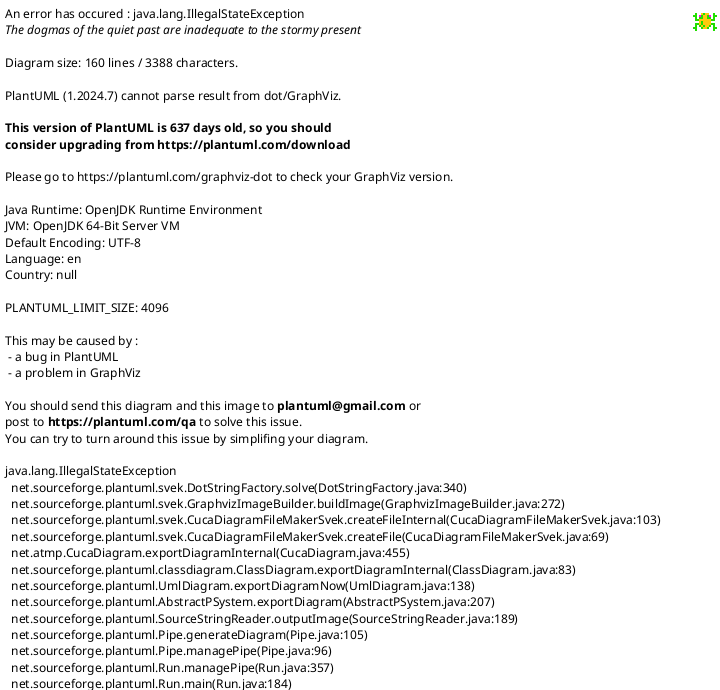 @startuml
skinparam classAttributeIconSize 0
skinparam ArrowColor #444
skinparam ClassFontSize 12
skinparam ClassFontName "Inter"
skinparam ClassBackgroundColor White
skinparam ClassBorderColor #1d3557
skinparam linetype ortho

' ============== RESUMEN DE BOLSAS ==============
rectangle "Core Domain" as CoreDomain {
  abstract class User {
    +id: UUID
    +email: string
    +password: string
    +firstName: string
    +lastName: string
    +role(): string
  }

  class Patient {
    +address: string
    +phone: string
    +socialSecurityId: string
    +medicalRecordId: UUID
  }

  class Doctor {
    +phone: string
    +license: string
  }

  class Admin {
    +officeId: UUID
  }

  class MedicalRecord {
    +id: UUID
    +description: string
    +doctorId: UUID
    +patientId: UUID
  }

  class Appointment {
    +id: UUID
    +doctorId: UUID
    +patientId: UUID
    +officeId: UUID
    +slotId: UUID
    +status: AppointmentStatus
  }

  class Availability {
    +id: UUID
    +doctorId: UUID
    +day: string
    +month: string
  }

  class Office {
    +id: UUID
    +address: string
  }
}

rectangle "Services" as Services {
  class AuthService {
    +login(email, secret): User
  }

  class AppointmentService {
    +bookAppointment(...): Appointment
    +cancelAppointment(id: UUID)
    +confirmAppointment(id: UUID)
  }
}

rectangle "Persistence" as Persistence {
  interface UserRepository {
    +byEmail(email): User?
    +save(user: User)
  }
  interface DoctorRepository {
    +byId(id): Doctor?
  }
  interface PatientRepository {
    +byId(id): Patient?
  }
  interface AppointmentRepository {
    +save(app: Appointment)
    +byId(id): Appointment?
    +findByDoctorAndSlot(...): Appointment?
  }
  interface AvailabilityRepository {
    +findByDoctorAndDay(...): Availability?
  }
  interface OfficeRepository {
    +byId(id): Office?
  }
  interface MedicalRecordRepository {
    +save(record: MedicalRecord)
    +byPatient(id): MedicalRecord?
  }

  interface UnitOfWork {
    +commit()
    +rollback()
  }
}

rectangle "Infrastructure" as Infrastructure {
  class SqlUnitOfWork
  class SqlUserRepository
  class SqlDoctorRepository
  class SqlPatientRepository
  class SqlAppointmentRepository
  class SqlAvailabilityRepository
  class SqlOfficeRepository
  class SqlMedicalRecordRepository
}

' ============== HERENCIAS ==============
User <|-- Patient
User <|-- Doctor
User <|-- Admin

AuthService --> UserRepository
AuthService --> UnitOfWork

AppointmentService --> AppointmentRepository
AppointmentService --> DoctorRepository
AppointmentService --> PatientRepository
AppointmentService --> OfficeRepository
AppointmentService --> UnitOfWork
AppointmentService --> AvailabilityRepository

MedicalRecord --> Patient
MedicalRecord --> Doctor

Doctor "1" -- "0..*" Appointment
Patient "1" -- "0..*" Appointment
Doctor "1" -- "0..*" Availability
Admin "1" -- "0..*" Office

Appointment "1" -- "0..1" Office
Appointment "1" -- "1" Availability : ocupa

UserRepository <|.. SqlUserRepository
DoctorRepository <|.. SqlDoctorRepository
PatientRepository <|.. SqlPatientRepository
AppointmentRepository <|.. SqlAppointmentRepository
AvailabilityRepository <|.. SqlAvailabilityRepository
OfficeRepository <|.. SqlOfficeRepository
MedicalRecordRepository <|.. SqlMedicalRecordRepository
UnitOfWork <|.. SqlUnitOfWork

note right of Services
  Cada servicio depende de abstracciones.
  Implementaciones concretas viven en Infrastructure.
end note

@enduml
